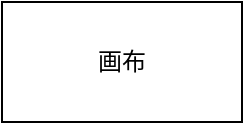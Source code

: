 <mxfile>
    <diagram id="y3JZONx7qtBZWiWsJui4" name="第 1 页">
        <mxGraphModel dx="624" dy="587" grid="1" gridSize="10" guides="1" tooltips="1" connect="1" arrows="1" fold="1" page="1" pageScale="1" pageWidth="2339" pageHeight="3300" math="0" shadow="0">
            <root>
                <mxCell id="0"/>
                <mxCell id="1" parent="0"/>
                <mxCell id="3" value="画布" style="rounded=0;whiteSpace=wrap;html=1;" vertex="1" parent="1">
                    <mxGeometry x="90" y="70" width="120" height="60" as="geometry"/>
                </mxCell>
            </root>
        </mxGraphModel>
    </diagram>
</mxfile>